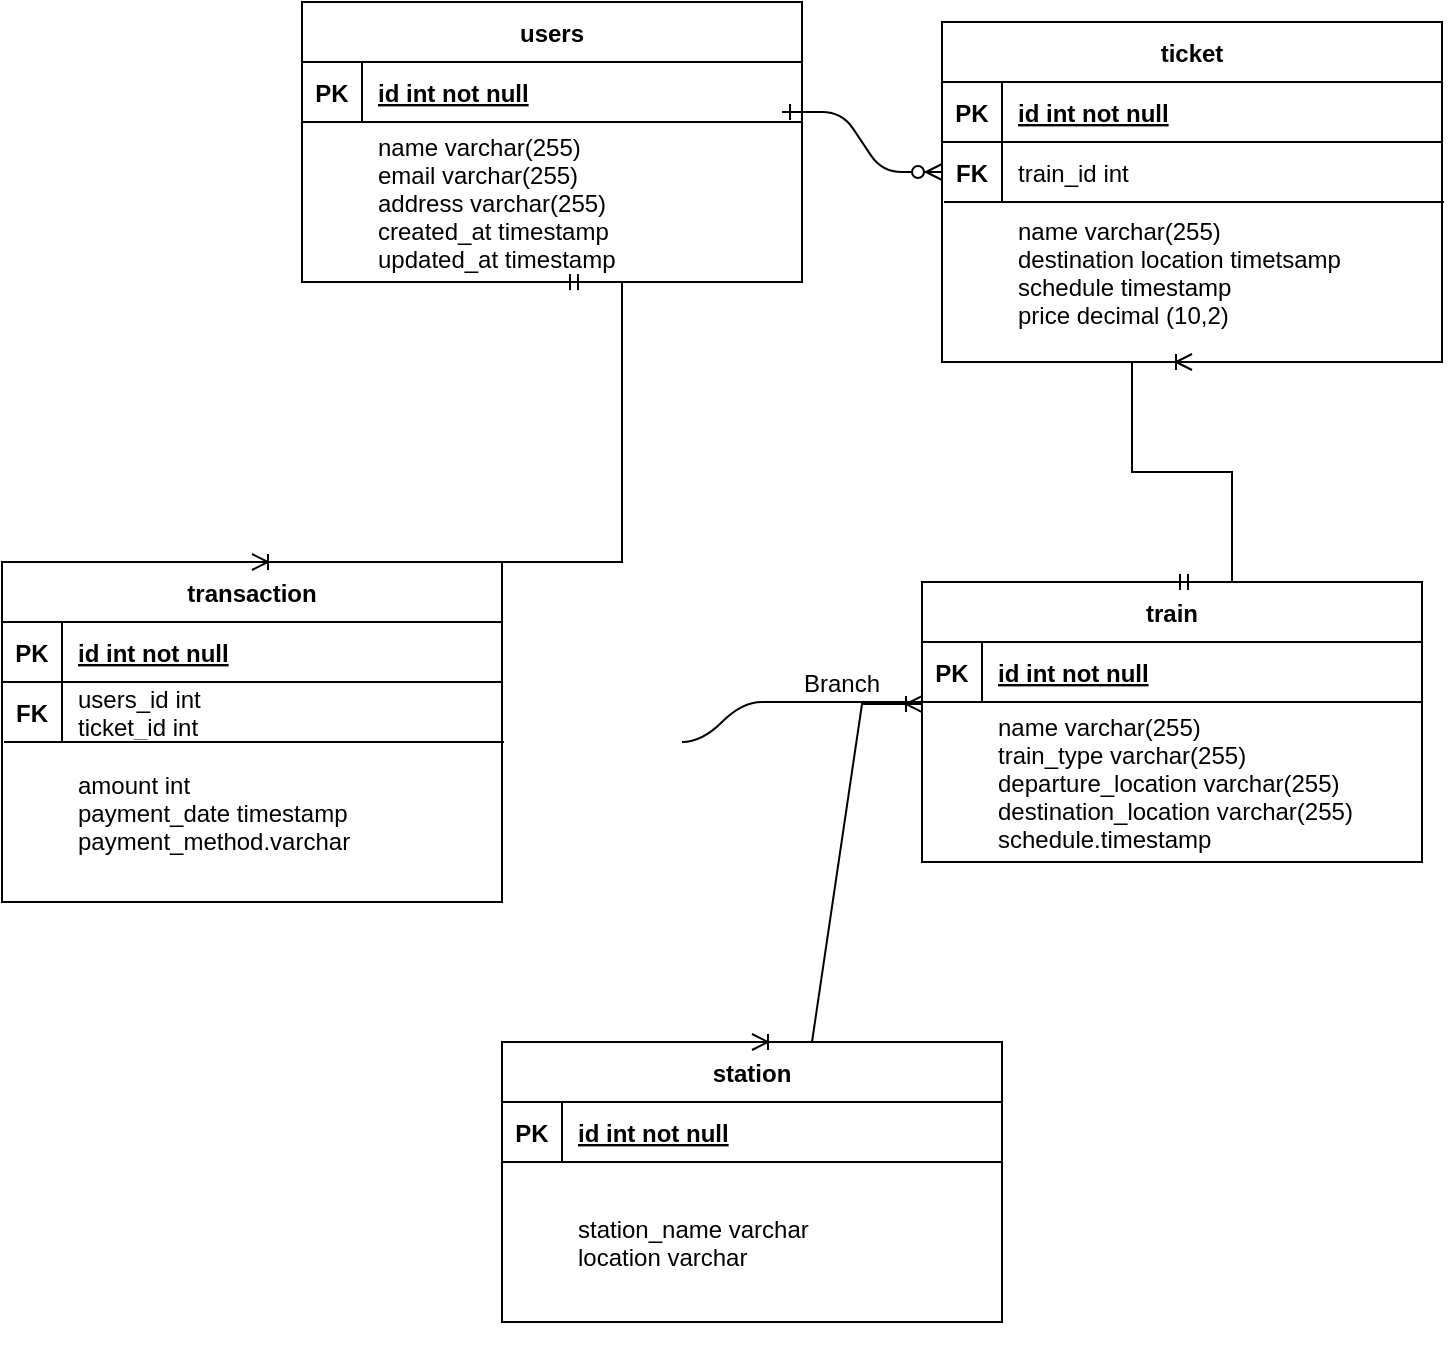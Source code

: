 <mxfile version="21.0.8" type="device"><diagram id="R2lEEEUBdFMjLlhIrx00" name="Page-1"><mxGraphModel dx="1884" dy="484" grid="1" gridSize="10" guides="1" tooltips="1" connect="1" arrows="1" fold="1" page="1" pageScale="1" pageWidth="850" pageHeight="1100" math="0" shadow="0" extFonts="Permanent Marker^https://fonts.googleapis.com/css?family=Permanent+Marker"><root><mxCell id="0"/><mxCell id="1" parent="0"/><mxCell id="C-vyLk0tnHw3VtMMgP7b-1" value="" style="edgeStyle=entityRelationEdgeStyle;endArrow=ERzeroToMany;startArrow=ERone;endFill=1;startFill=0;" parent="1" edge="1"><mxGeometry width="100" height="100" relative="1" as="geometry"><mxPoint x="370" y="165" as="sourcePoint"/><mxPoint x="450" y="195" as="targetPoint"/></mxGeometry></mxCell><mxCell id="3vUkpbHRWYC9F7gksZmK-2" value="" style="group" vertex="1" connectable="0" parent="1"><mxGeometry x="130" y="110" width="250" height="180" as="geometry"/></mxCell><mxCell id="3vUkpbHRWYC9F7gksZmK-3" value="users" style="shape=table;startSize=30;container=1;collapsible=1;childLayout=tableLayout;fixedRows=1;rowLines=0;fontStyle=1;align=center;resizeLast=1;" vertex="1" parent="3vUkpbHRWYC9F7gksZmK-2"><mxGeometry width="250" height="140" as="geometry"/></mxCell><mxCell id="3vUkpbHRWYC9F7gksZmK-4" value="" style="shape=partialRectangle;collapsible=0;dropTarget=0;pointerEvents=0;fillColor=none;points=[[0,0.5],[1,0.5]];portConstraint=eastwest;top=0;left=0;right=0;bottom=1;" vertex="1" parent="3vUkpbHRWYC9F7gksZmK-3"><mxGeometry y="30" width="250" height="30" as="geometry"/></mxCell><mxCell id="3vUkpbHRWYC9F7gksZmK-5" value="PK" style="shape=partialRectangle;overflow=hidden;connectable=0;fillColor=none;top=0;left=0;bottom=0;right=0;fontStyle=1;" vertex="1" parent="3vUkpbHRWYC9F7gksZmK-4"><mxGeometry width="30" height="30" as="geometry"><mxRectangle width="30" height="30" as="alternateBounds"/></mxGeometry></mxCell><mxCell id="3vUkpbHRWYC9F7gksZmK-6" value="id int not null" style="shape=partialRectangle;overflow=hidden;connectable=0;fillColor=none;top=0;left=0;bottom=0;right=0;align=left;spacingLeft=6;fontStyle=5;" vertex="1" parent="3vUkpbHRWYC9F7gksZmK-4"><mxGeometry x="30" width="220" height="30" as="geometry"><mxRectangle width="220" height="30" as="alternateBounds"/></mxGeometry></mxCell><mxCell id="3vUkpbHRWYC9F7gksZmK-7" value="" style="shape=partialRectangle;collapsible=0;dropTarget=0;pointerEvents=0;fillColor=none;points=[[0,0.5],[1,0.5]];portConstraint=eastwest;top=0;left=0;right=0;bottom=0;" vertex="1" parent="3vUkpbHRWYC9F7gksZmK-2"><mxGeometry y="60" width="250" height="80" as="geometry"/></mxCell><mxCell id="3vUkpbHRWYC9F7gksZmK-8" value="" style="shape=partialRectangle;overflow=hidden;connectable=0;fillColor=none;top=0;left=0;bottom=0;right=0;" vertex="1" parent="3vUkpbHRWYC9F7gksZmK-7"><mxGeometry width="30" height="80" as="geometry"><mxRectangle width="30" height="50" as="alternateBounds"/></mxGeometry></mxCell><mxCell id="3vUkpbHRWYC9F7gksZmK-9" value="name varchar(255)&#10;email varchar(255)&#10;address varchar(255)&#10;created_at timestamp&#10;updated_at timestamp" style="shape=partialRectangle;overflow=hidden;connectable=0;fillColor=none;top=0;left=0;bottom=0;right=0;align=left;spacingLeft=6;" vertex="1" parent="3vUkpbHRWYC9F7gksZmK-2"><mxGeometry x="30" y="40" width="220" height="120" as="geometry"><mxRectangle width="220" height="50" as="alternateBounds"/></mxGeometry></mxCell><mxCell id="3vUkpbHRWYC9F7gksZmK-26" value="" style="group" vertex="1" connectable="0" parent="1"><mxGeometry x="450" y="120" width="251" height="170" as="geometry"/></mxCell><mxCell id="3vUkpbHRWYC9F7gksZmK-27" value="ticket" style="shape=table;startSize=30;container=1;collapsible=1;childLayout=tableLayout;fixedRows=1;rowLines=0;fontStyle=1;align=center;resizeLast=1;" vertex="1" parent="3vUkpbHRWYC9F7gksZmK-26"><mxGeometry width="250" height="170" as="geometry"/></mxCell><mxCell id="3vUkpbHRWYC9F7gksZmK-28" value="" style="shape=partialRectangle;collapsible=0;dropTarget=0;pointerEvents=0;fillColor=none;points=[[0,0.5],[1,0.5]];portConstraint=eastwest;top=0;left=0;right=0;bottom=1;" vertex="1" parent="3vUkpbHRWYC9F7gksZmK-27"><mxGeometry y="30" width="250" height="30" as="geometry"/></mxCell><mxCell id="3vUkpbHRWYC9F7gksZmK-29" value="PK" style="shape=partialRectangle;overflow=hidden;connectable=0;fillColor=none;top=0;left=0;bottom=0;right=0;fontStyle=1;" vertex="1" parent="3vUkpbHRWYC9F7gksZmK-28"><mxGeometry width="30" height="30" as="geometry"><mxRectangle width="30" height="30" as="alternateBounds"/></mxGeometry></mxCell><mxCell id="3vUkpbHRWYC9F7gksZmK-30" value="id int not null" style="shape=partialRectangle;overflow=hidden;connectable=0;fillColor=none;top=0;left=0;bottom=0;right=0;align=left;spacingLeft=6;fontStyle=5;" vertex="1" parent="3vUkpbHRWYC9F7gksZmK-28"><mxGeometry x="30" width="220" height="30" as="geometry"><mxRectangle width="220" height="30" as="alternateBounds"/></mxGeometry></mxCell><mxCell id="3vUkpbHRWYC9F7gksZmK-31" value="" style="shape=partialRectangle;collapsible=0;dropTarget=0;pointerEvents=0;fillColor=none;points=[[0,0.5],[1,0.5]];portConstraint=eastwest;top=0;left=0;right=0;bottom=0;" vertex="1" parent="3vUkpbHRWYC9F7gksZmK-27"><mxGeometry y="60" width="250" height="30" as="geometry"/></mxCell><mxCell id="3vUkpbHRWYC9F7gksZmK-32" value="" style="shape=partialRectangle;overflow=hidden;connectable=0;fillColor=none;top=0;left=0;bottom=0;right=0;" vertex="1" parent="3vUkpbHRWYC9F7gksZmK-31"><mxGeometry width="30" height="30" as="geometry"><mxRectangle width="30" height="30" as="alternateBounds"/></mxGeometry></mxCell><mxCell id="3vUkpbHRWYC9F7gksZmK-33" value="train_id int" style="shape=partialRectangle;overflow=hidden;connectable=0;fillColor=none;top=0;left=0;bottom=0;right=0;align=left;spacingLeft=6;" vertex="1" parent="3vUkpbHRWYC9F7gksZmK-31"><mxGeometry x="30" width="220" height="30" as="geometry"><mxRectangle width="220" height="30" as="alternateBounds"/></mxGeometry></mxCell><mxCell id="3vUkpbHRWYC9F7gksZmK-34" value="name varchar(255)&#10;destination location timetsamp&#10;schedule timestamp&#10;price decimal (10,2)" style="shape=partialRectangle;overflow=hidden;connectable=0;fillColor=none;top=0;left=0;bottom=0;right=0;align=left;spacingLeft=6;" vertex="1" parent="3vUkpbHRWYC9F7gksZmK-26"><mxGeometry x="30" y="90" width="220" height="70" as="geometry"><mxRectangle width="220" height="30" as="alternateBounds"/></mxGeometry></mxCell><mxCell id="3vUkpbHRWYC9F7gksZmK-35" value="" style="group" vertex="1" connectable="0" parent="3vUkpbHRWYC9F7gksZmK-26"><mxGeometry y="60" width="251" height="30" as="geometry"/></mxCell><mxCell id="3vUkpbHRWYC9F7gksZmK-36" value="FK" style="shape=partialRectangle;overflow=hidden;connectable=0;fillColor=none;top=0;left=0;bottom=0;right=0;fontStyle=1;" vertex="1" parent="3vUkpbHRWYC9F7gksZmK-35"><mxGeometry width="30" height="30" as="geometry"><mxRectangle width="30" height="30" as="alternateBounds"/></mxGeometry></mxCell><mxCell id="3vUkpbHRWYC9F7gksZmK-37" value="" style="endArrow=none;html=1;rounded=0;" edge="1" parent="3vUkpbHRWYC9F7gksZmK-35"><mxGeometry width="50" height="50" relative="1" as="geometry"><mxPoint x="1" y="30" as="sourcePoint"/><mxPoint x="251" y="30" as="targetPoint"/></mxGeometry></mxCell><mxCell id="3vUkpbHRWYC9F7gksZmK-50" value="" style="group" vertex="1" connectable="0" parent="1"><mxGeometry x="-20" y="390" width="251" height="170" as="geometry"/></mxCell><mxCell id="3vUkpbHRWYC9F7gksZmK-51" value="transaction" style="shape=table;startSize=30;container=1;collapsible=1;childLayout=tableLayout;fixedRows=1;rowLines=0;fontStyle=1;align=center;resizeLast=1;" vertex="1" parent="3vUkpbHRWYC9F7gksZmK-50"><mxGeometry width="250" height="170" as="geometry"/></mxCell><mxCell id="3vUkpbHRWYC9F7gksZmK-52" value="" style="shape=partialRectangle;collapsible=0;dropTarget=0;pointerEvents=0;fillColor=none;points=[[0,0.5],[1,0.5]];portConstraint=eastwest;top=0;left=0;right=0;bottom=1;" vertex="1" parent="3vUkpbHRWYC9F7gksZmK-51"><mxGeometry y="30" width="250" height="30" as="geometry"/></mxCell><mxCell id="3vUkpbHRWYC9F7gksZmK-53" value="PK" style="shape=partialRectangle;overflow=hidden;connectable=0;fillColor=none;top=0;left=0;bottom=0;right=0;fontStyle=1;" vertex="1" parent="3vUkpbHRWYC9F7gksZmK-52"><mxGeometry width="30" height="30" as="geometry"><mxRectangle width="30" height="30" as="alternateBounds"/></mxGeometry></mxCell><mxCell id="3vUkpbHRWYC9F7gksZmK-54" value="id int not null" style="shape=partialRectangle;overflow=hidden;connectable=0;fillColor=none;top=0;left=0;bottom=0;right=0;align=left;spacingLeft=6;fontStyle=5;" vertex="1" parent="3vUkpbHRWYC9F7gksZmK-52"><mxGeometry x="30" width="220" height="30" as="geometry"><mxRectangle width="220" height="30" as="alternateBounds"/></mxGeometry></mxCell><mxCell id="3vUkpbHRWYC9F7gksZmK-55" value="" style="shape=partialRectangle;collapsible=0;dropTarget=0;pointerEvents=0;fillColor=none;points=[[0,0.5],[1,0.5]];portConstraint=eastwest;top=0;left=0;right=0;bottom=0;" vertex="1" parent="3vUkpbHRWYC9F7gksZmK-51"><mxGeometry y="60" width="250" height="30" as="geometry"/></mxCell><mxCell id="3vUkpbHRWYC9F7gksZmK-56" value="" style="shape=partialRectangle;overflow=hidden;connectable=0;fillColor=none;top=0;left=0;bottom=0;right=0;" vertex="1" parent="3vUkpbHRWYC9F7gksZmK-55"><mxGeometry width="30" height="30" as="geometry"><mxRectangle width="30" height="30" as="alternateBounds"/></mxGeometry></mxCell><mxCell id="3vUkpbHRWYC9F7gksZmK-57" value="users_id int&#10;ticket_id int" style="shape=partialRectangle;overflow=hidden;connectable=0;fillColor=none;top=0;left=0;bottom=0;right=0;align=left;spacingLeft=6;" vertex="1" parent="3vUkpbHRWYC9F7gksZmK-55"><mxGeometry x="30" width="220" height="30" as="geometry"><mxRectangle width="220" height="30" as="alternateBounds"/></mxGeometry></mxCell><mxCell id="3vUkpbHRWYC9F7gksZmK-58" value="amount int&#10;payment_date timestamp&#10;payment_method.varchar" style="shape=partialRectangle;overflow=hidden;connectable=0;fillColor=none;top=0;left=0;bottom=0;right=0;align=left;spacingLeft=6;" vertex="1" parent="3vUkpbHRWYC9F7gksZmK-50"><mxGeometry x="30" y="90" width="220" height="70" as="geometry"><mxRectangle width="220" height="30" as="alternateBounds"/></mxGeometry></mxCell><mxCell id="3vUkpbHRWYC9F7gksZmK-59" value="" style="group" vertex="1" connectable="0" parent="3vUkpbHRWYC9F7gksZmK-50"><mxGeometry y="60" width="251" height="30" as="geometry"/></mxCell><mxCell id="3vUkpbHRWYC9F7gksZmK-60" value="FK" style="shape=partialRectangle;overflow=hidden;connectable=0;fillColor=none;top=0;left=0;bottom=0;right=0;fontStyle=1;" vertex="1" parent="3vUkpbHRWYC9F7gksZmK-59"><mxGeometry width="30" height="30" as="geometry"><mxRectangle width="30" height="30" as="alternateBounds"/></mxGeometry></mxCell><mxCell id="3vUkpbHRWYC9F7gksZmK-61" value="" style="endArrow=none;html=1;rounded=0;" edge="1" parent="3vUkpbHRWYC9F7gksZmK-59"><mxGeometry width="50" height="50" relative="1" as="geometry"><mxPoint x="1" y="30" as="sourcePoint"/><mxPoint x="251" y="30" as="targetPoint"/></mxGeometry></mxCell><mxCell id="3vUkpbHRWYC9F7gksZmK-62" value="" style="group" vertex="1" connectable="0" parent="1"><mxGeometry x="440" y="400" width="250" height="180" as="geometry"/></mxCell><mxCell id="3vUkpbHRWYC9F7gksZmK-63" value="train" style="shape=table;startSize=30;container=1;collapsible=1;childLayout=tableLayout;fixedRows=1;rowLines=0;fontStyle=1;align=center;resizeLast=1;" vertex="1" parent="3vUkpbHRWYC9F7gksZmK-62"><mxGeometry width="250" height="140" as="geometry"/></mxCell><mxCell id="3vUkpbHRWYC9F7gksZmK-64" value="" style="shape=partialRectangle;collapsible=0;dropTarget=0;pointerEvents=0;fillColor=none;points=[[0,0.5],[1,0.5]];portConstraint=eastwest;top=0;left=0;right=0;bottom=1;" vertex="1" parent="3vUkpbHRWYC9F7gksZmK-63"><mxGeometry y="30" width="250" height="30" as="geometry"/></mxCell><mxCell id="3vUkpbHRWYC9F7gksZmK-65" value="PK" style="shape=partialRectangle;overflow=hidden;connectable=0;fillColor=none;top=0;left=0;bottom=0;right=0;fontStyle=1;" vertex="1" parent="3vUkpbHRWYC9F7gksZmK-64"><mxGeometry width="30" height="30" as="geometry"><mxRectangle width="30" height="30" as="alternateBounds"/></mxGeometry></mxCell><mxCell id="3vUkpbHRWYC9F7gksZmK-66" value="id int not null" style="shape=partialRectangle;overflow=hidden;connectable=0;fillColor=none;top=0;left=0;bottom=0;right=0;align=left;spacingLeft=6;fontStyle=5;" vertex="1" parent="3vUkpbHRWYC9F7gksZmK-64"><mxGeometry x="30" width="220" height="30" as="geometry"><mxRectangle width="220" height="30" as="alternateBounds"/></mxGeometry></mxCell><mxCell id="3vUkpbHRWYC9F7gksZmK-67" value="" style="shape=partialRectangle;collapsible=0;dropTarget=0;pointerEvents=0;fillColor=none;points=[[0,0.5],[1,0.5]];portConstraint=eastwest;top=0;left=0;right=0;bottom=0;" vertex="1" parent="3vUkpbHRWYC9F7gksZmK-62"><mxGeometry y="60" width="250" height="80" as="geometry"/></mxCell><mxCell id="3vUkpbHRWYC9F7gksZmK-68" value="" style="shape=partialRectangle;overflow=hidden;connectable=0;fillColor=none;top=0;left=0;bottom=0;right=0;" vertex="1" parent="3vUkpbHRWYC9F7gksZmK-67"><mxGeometry width="30" height="80" as="geometry"><mxRectangle width="30" height="50" as="alternateBounds"/></mxGeometry></mxCell><mxCell id="3vUkpbHRWYC9F7gksZmK-69" value="name varchar(255)&#10;train_type varchar(255)&#10;departure_location varchar(255)&#10;destination_location varchar(255)&#10;schedule.timestamp" style="shape=partialRectangle;overflow=hidden;connectable=0;fillColor=none;top=0;left=0;bottom=0;right=0;align=left;spacingLeft=6;" vertex="1" parent="3vUkpbHRWYC9F7gksZmK-62"><mxGeometry x="30" y="40" width="220" height="120" as="geometry"><mxRectangle width="220" height="50" as="alternateBounds"/></mxGeometry></mxCell><mxCell id="3vUkpbHRWYC9F7gksZmK-70" value="station" style="shape=table;startSize=30;container=1;collapsible=1;childLayout=tableLayout;fixedRows=1;rowLines=0;fontStyle=1;align=center;resizeLast=1;" vertex="1" parent="1"><mxGeometry x="230" y="630" width="250" height="140" as="geometry"/></mxCell><mxCell id="3vUkpbHRWYC9F7gksZmK-71" value="" style="shape=partialRectangle;collapsible=0;dropTarget=0;pointerEvents=0;fillColor=none;points=[[0,0.5],[1,0.5]];portConstraint=eastwest;top=0;left=0;right=0;bottom=1;" vertex="1" parent="3vUkpbHRWYC9F7gksZmK-70"><mxGeometry y="30" width="250" height="30" as="geometry"/></mxCell><mxCell id="3vUkpbHRWYC9F7gksZmK-72" value="PK" style="shape=partialRectangle;overflow=hidden;connectable=0;fillColor=none;top=0;left=0;bottom=0;right=0;fontStyle=1;" vertex="1" parent="3vUkpbHRWYC9F7gksZmK-71"><mxGeometry width="30" height="30" as="geometry"><mxRectangle width="30" height="30" as="alternateBounds"/></mxGeometry></mxCell><mxCell id="3vUkpbHRWYC9F7gksZmK-73" value="id int not null" style="shape=partialRectangle;overflow=hidden;connectable=0;fillColor=none;top=0;left=0;bottom=0;right=0;align=left;spacingLeft=6;fontStyle=5;" vertex="1" parent="3vUkpbHRWYC9F7gksZmK-71"><mxGeometry x="30" width="220" height="30" as="geometry"><mxRectangle width="220" height="30" as="alternateBounds"/></mxGeometry></mxCell><mxCell id="3vUkpbHRWYC9F7gksZmK-74" value="" style="shape=partialRectangle;collapsible=0;dropTarget=0;pointerEvents=0;fillColor=none;points=[[0,0.5],[1,0.5]];portConstraint=eastwest;top=0;left=0;right=0;bottom=0;" vertex="1" parent="1"><mxGeometry x="230" y="690" width="250" height="80" as="geometry"/></mxCell><mxCell id="3vUkpbHRWYC9F7gksZmK-75" value="" style="shape=partialRectangle;overflow=hidden;connectable=0;fillColor=none;top=0;left=0;bottom=0;right=0;" vertex="1" parent="3vUkpbHRWYC9F7gksZmK-74"><mxGeometry width="30" height="80" as="geometry"><mxRectangle width="30" height="50" as="alternateBounds"/></mxGeometry></mxCell><mxCell id="3vUkpbHRWYC9F7gksZmK-76" value="station_name varchar&#10;location varchar" style="shape=partialRectangle;overflow=hidden;connectable=0;fillColor=none;top=0;left=0;bottom=0;right=0;align=left;spacingLeft=6;" vertex="1" parent="1"><mxGeometry x="260" y="670" width="220" height="120" as="geometry"><mxRectangle width="220" height="50" as="alternateBounds"/></mxGeometry></mxCell><mxCell id="3vUkpbHRWYC9F7gksZmK-77" value="" style="edgeStyle=entityRelationEdgeStyle;fontSize=12;html=1;endArrow=ERoneToMany;startArrow=ERmandOne;rounded=0;entryX=0.5;entryY=1;entryDx=0;entryDy=0;exitX=0.5;exitY=0;exitDx=0;exitDy=0;" edge="1" parent="1" source="3vUkpbHRWYC9F7gksZmK-63" target="3vUkpbHRWYC9F7gksZmK-27"><mxGeometry width="100" height="100" relative="1" as="geometry"><mxPoint x="560" y="290" as="sourcePoint"/><mxPoint x="470" y="210" as="targetPoint"/></mxGeometry></mxCell><mxCell id="3vUkpbHRWYC9F7gksZmK-78" value="" style="edgeStyle=entityRelationEdgeStyle;fontSize=12;html=1;endArrow=ERoneToMany;startArrow=ERmandOne;rounded=0;entryX=0.5;entryY=0;entryDx=0;entryDy=0;" edge="1" parent="1" target="3vUkpbHRWYC9F7gksZmK-51"><mxGeometry width="100" height="100" relative="1" as="geometry"><mxPoint x="260" y="250" as="sourcePoint"/><mxPoint x="260" y="250" as="targetPoint"/></mxGeometry></mxCell><mxCell id="3vUkpbHRWYC9F7gksZmK-79" value="" style="edgeStyle=entityRelationEdgeStyle;fontSize=12;html=1;endArrow=ERoneToMany;startArrow=ERoneToMany;rounded=0;exitX=0.5;exitY=0;exitDx=0;exitDy=0;entryX=0;entryY=0.013;entryDx=0;entryDy=0;entryPerimeter=0;" edge="1" parent="1" source="3vUkpbHRWYC9F7gksZmK-70" target="3vUkpbHRWYC9F7gksZmK-67"><mxGeometry width="100" height="100" relative="1" as="geometry"><mxPoint x="370" y="610" as="sourcePoint"/><mxPoint x="560" y="540" as="targetPoint"/></mxGeometry></mxCell><mxCell id="3vUkpbHRWYC9F7gksZmK-80" value="Branch" style="whiteSpace=wrap;html=1;shape=partialRectangle;top=0;left=0;bottom=1;right=0;points=[[0,1],[1,1]];fillColor=none;align=center;verticalAlign=bottom;routingCenterY=0.5;snapToPoint=1;recursiveResize=0;autosize=1;treeFolding=1;treeMoving=1;newEdgeStyle={&quot;edgeStyle&quot;:&quot;entityRelationEdgeStyle&quot;,&quot;startArrow&quot;:&quot;none&quot;,&quot;endArrow&quot;:&quot;none&quot;,&quot;segment&quot;:10,&quot;curved&quot;:1,&quot;sourcePerimeterSpacing&quot;:0,&quot;targetPerimeterSpacing&quot;:0};" vertex="1" parent="1"><mxGeometry x="360" y="430" width="80" height="30" as="geometry"/></mxCell><mxCell id="3vUkpbHRWYC9F7gksZmK-81" value="" style="edgeStyle=entityRelationEdgeStyle;startArrow=none;endArrow=none;segment=10;curved=1;sourcePerimeterSpacing=0;targetPerimeterSpacing=0;rounded=0;" edge="1" target="3vUkpbHRWYC9F7gksZmK-80" parent="1"><mxGeometry relative="1" as="geometry"><mxPoint x="320" y="480" as="sourcePoint"/></mxGeometry></mxCell></root></mxGraphModel></diagram></mxfile>